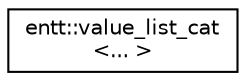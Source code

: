 digraph "Graphical Class Hierarchy"
{
 // LATEX_PDF_SIZE
  edge [fontname="Helvetica",fontsize="10",labelfontname="Helvetica",labelfontsize="10"];
  node [fontname="Helvetica",fontsize="10",shape=record];
  rankdir="LR";
  Node0 [label="entt::value_list_cat\l\<... \>",height=0.2,width=0.4,color="black", fillcolor="white", style="filled",URL="$structentt_1_1value__list__cat.html",tooltip="Primary template isn't defined on purpose."];
}
